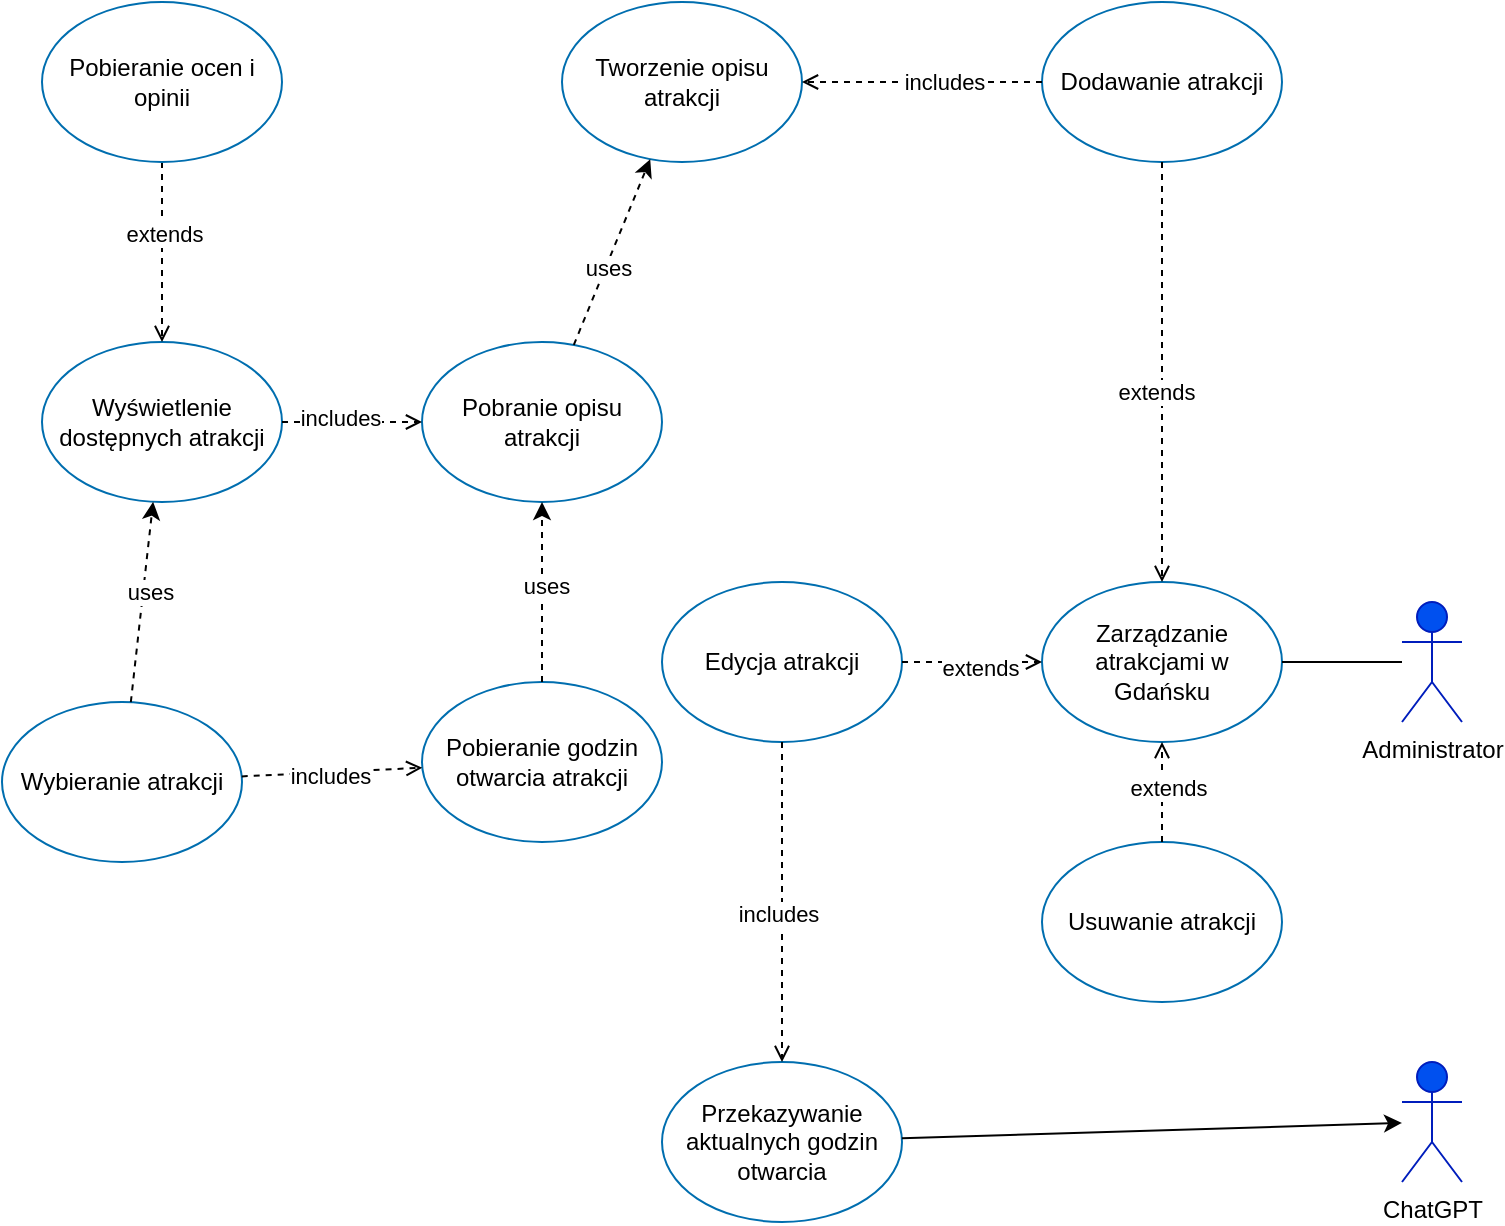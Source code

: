 <mxfile version="24.5.5" type="device">
  <diagram name="Strona-1" id="q9KYRBsMKPV_aWJsBt0g">
    <mxGraphModel dx="2589" dy="3123" grid="1" gridSize="10" guides="1" tooltips="1" connect="1" arrows="1" fold="1" page="1" pageScale="1" pageWidth="827" pageHeight="1169" math="0" shadow="0">
      <root>
        <mxCell id="0" />
        <mxCell id="1" parent="0" />
        <mxCell id="qL2xtSZ5Ieei1SLmu0Uy-1" value="Administrator" style="shape=umlActor;verticalLabelPosition=bottom;verticalAlign=top;html=1;outlineConnect=0;fillColor=#0050ef;fontColor=#000000;strokeColor=#001DBC;" vertex="1" parent="1">
          <mxGeometry x="100" y="-1950" width="30" height="60" as="geometry" />
        </mxCell>
        <mxCell id="qL2xtSZ5Ieei1SLmu0Uy-2" value="&lt;font color=&quot;#000000&quot;&gt;Zarządzanie atrakcjami w Gdańsku&lt;/font&gt;" style="ellipse;whiteSpace=wrap;html=1;fillColor=none;fontColor=default;strokeColor=#006EAF;labelBackgroundColor=none;labelBorderColor=none;labelPosition=center;verticalLabelPosition=middle;align=center;verticalAlign=middle;" vertex="1" parent="1">
          <mxGeometry x="-80" y="-1960" width="120" height="80" as="geometry" />
        </mxCell>
        <mxCell id="qL2xtSZ5Ieei1SLmu0Uy-3" value="" style="endArrow=none;html=1;rounded=0;strokeColor=#000000;endFill=0;" edge="1" parent="1" source="qL2xtSZ5Ieei1SLmu0Uy-1" target="qL2xtSZ5Ieei1SLmu0Uy-2">
          <mxGeometry width="50" height="50" relative="1" as="geometry">
            <mxPoint x="320" y="-1220" as="sourcePoint" />
            <mxPoint x="380" y="-1170" as="targetPoint" />
          </mxGeometry>
        </mxCell>
        <mxCell id="qL2xtSZ5Ieei1SLmu0Uy-4" value="&lt;font color=&quot;#000000&quot;&gt;Wyświetlenie dostępnych atrakcji&lt;/font&gt;" style="ellipse;whiteSpace=wrap;html=1;fillColor=none;fontColor=default;strokeColor=#006EAF;labelBackgroundColor=none;labelBorderColor=none;labelPosition=center;verticalLabelPosition=middle;align=center;verticalAlign=middle;" vertex="1" parent="1">
          <mxGeometry x="-580" y="-2080" width="120" height="80" as="geometry" />
        </mxCell>
        <mxCell id="qL2xtSZ5Ieei1SLmu0Uy-5" value="" style="endArrow=open;html=1;rounded=0;strokeColor=#000000;endFill=0;dashed=1;" edge="1" parent="1" source="qL2xtSZ5Ieei1SLmu0Uy-17" target="qL2xtSZ5Ieei1SLmu0Uy-4">
          <mxGeometry width="50" height="50" relative="1" as="geometry">
            <mxPoint x="-740" y="-2260" as="sourcePoint" />
            <mxPoint x="-120" y="-1930" as="targetPoint" />
          </mxGeometry>
        </mxCell>
        <mxCell id="qL2xtSZ5Ieei1SLmu0Uy-6" value="extends" style="edgeLabel;html=1;align=center;verticalAlign=middle;resizable=0;points=[];" vertex="1" connectable="0" parent="qL2xtSZ5Ieei1SLmu0Uy-5">
          <mxGeometry x="-0.178" y="1" relative="1" as="geometry">
            <mxPoint y="-1" as="offset" />
          </mxGeometry>
        </mxCell>
        <mxCell id="qL2xtSZ5Ieei1SLmu0Uy-7" value="&lt;font color=&quot;#000000&quot;&gt;Pobieranie godzin otwarcia atrakcji&lt;br&gt;&lt;/font&gt;" style="ellipse;whiteSpace=wrap;html=1;fillColor=none;fontColor=default;strokeColor=#006EAF;labelBackgroundColor=none;labelBorderColor=none;labelPosition=center;verticalLabelPosition=middle;align=center;verticalAlign=middle;" vertex="1" parent="1">
          <mxGeometry x="-390" y="-1910" width="120" height="80" as="geometry" />
        </mxCell>
        <mxCell id="qL2xtSZ5Ieei1SLmu0Uy-8" value="&lt;font color=&quot;#000000&quot;&gt;Dodawanie atrakcji&lt;/font&gt;" style="ellipse;whiteSpace=wrap;html=1;fillColor=none;fontColor=default;strokeColor=#006EAF;labelBackgroundColor=none;labelBorderColor=none;labelPosition=center;verticalLabelPosition=middle;align=center;verticalAlign=middle;" vertex="1" parent="1">
          <mxGeometry x="-80" y="-2250" width="120" height="80" as="geometry" />
        </mxCell>
        <mxCell id="qL2xtSZ5Ieei1SLmu0Uy-9" value="&lt;font color=&quot;#000000&quot;&gt;Usuwanie atrakcji&lt;/font&gt;" style="ellipse;whiteSpace=wrap;html=1;fillColor=none;fontColor=default;strokeColor=#006EAF;labelBackgroundColor=none;labelBorderColor=none;labelPosition=center;verticalLabelPosition=middle;align=center;verticalAlign=middle;" vertex="1" parent="1">
          <mxGeometry x="-80" y="-1830" width="120" height="80" as="geometry" />
        </mxCell>
        <mxCell id="qL2xtSZ5Ieei1SLmu0Uy-10" value="&lt;font color=&quot;#000000&quot;&gt;Edycja atrakcji&lt;/font&gt;" style="ellipse;whiteSpace=wrap;html=1;fillColor=none;fontColor=default;strokeColor=#006EAF;labelBackgroundColor=none;labelBorderColor=none;labelPosition=center;verticalLabelPosition=middle;align=center;verticalAlign=middle;" vertex="1" parent="1">
          <mxGeometry x="-270" y="-1960" width="120" height="80" as="geometry" />
        </mxCell>
        <mxCell id="qL2xtSZ5Ieei1SLmu0Uy-11" value="" style="endArrow=open;html=1;rounded=0;strokeColor=#000000;endFill=0;dashed=1;" edge="1" parent="1" source="qL2xtSZ5Ieei1SLmu0Uy-9" target="qL2xtSZ5Ieei1SLmu0Uy-2">
          <mxGeometry width="50" height="50" relative="1" as="geometry">
            <mxPoint x="390" y="-1768" as="sourcePoint" />
            <mxPoint x="299" y="-1757" as="targetPoint" />
          </mxGeometry>
        </mxCell>
        <mxCell id="qL2xtSZ5Ieei1SLmu0Uy-12" value="extends" style="edgeLabel;html=1;align=center;verticalAlign=middle;resizable=0;points=[];" vertex="1" connectable="0" parent="qL2xtSZ5Ieei1SLmu0Uy-11">
          <mxGeometry x="0.095" y="-3" relative="1" as="geometry">
            <mxPoint as="offset" />
          </mxGeometry>
        </mxCell>
        <mxCell id="qL2xtSZ5Ieei1SLmu0Uy-13" value="" style="endArrow=open;html=1;rounded=0;strokeColor=#000000;endFill=0;dashed=1;" edge="1" parent="1" source="qL2xtSZ5Ieei1SLmu0Uy-8" target="qL2xtSZ5Ieei1SLmu0Uy-2">
          <mxGeometry width="50" height="50" relative="1" as="geometry">
            <mxPoint x="301" y="-1675" as="sourcePoint" />
            <mxPoint x="269" y="-1715" as="targetPoint" />
          </mxGeometry>
        </mxCell>
        <mxCell id="qL2xtSZ5Ieei1SLmu0Uy-14" value="extends" style="edgeLabel;html=1;align=center;verticalAlign=middle;resizable=0;points=[];" vertex="1" connectable="0" parent="qL2xtSZ5Ieei1SLmu0Uy-13">
          <mxGeometry x="0.095" y="-3" relative="1" as="geometry">
            <mxPoint as="offset" />
          </mxGeometry>
        </mxCell>
        <mxCell id="qL2xtSZ5Ieei1SLmu0Uy-15" value="" style="endArrow=open;html=1;rounded=0;strokeColor=#000000;endFill=0;dashed=1;" edge="1" parent="1" source="qL2xtSZ5Ieei1SLmu0Uy-10" target="qL2xtSZ5Ieei1SLmu0Uy-2">
          <mxGeometry width="50" height="50" relative="1" as="geometry">
            <mxPoint x="301" y="-1675" as="sourcePoint" />
            <mxPoint x="269" y="-1715" as="targetPoint" />
          </mxGeometry>
        </mxCell>
        <mxCell id="qL2xtSZ5Ieei1SLmu0Uy-16" value="extends" style="edgeLabel;html=1;align=center;verticalAlign=middle;resizable=0;points=[];" vertex="1" connectable="0" parent="qL2xtSZ5Ieei1SLmu0Uy-15">
          <mxGeometry x="0.095" y="-3" relative="1" as="geometry">
            <mxPoint as="offset" />
          </mxGeometry>
        </mxCell>
        <mxCell id="qL2xtSZ5Ieei1SLmu0Uy-17" value="&lt;font color=&quot;#000000&quot;&gt;Pobieranie ocen i opinii&lt;/font&gt;" style="ellipse;whiteSpace=wrap;html=1;fillColor=none;fontColor=default;strokeColor=#006EAF;labelBackgroundColor=none;labelBorderColor=none;labelPosition=center;verticalLabelPosition=middle;align=center;verticalAlign=middle;" vertex="1" parent="1">
          <mxGeometry x="-580" y="-2250" width="120" height="80" as="geometry" />
        </mxCell>
        <mxCell id="qL2xtSZ5Ieei1SLmu0Uy-18" value="&lt;font color=&quot;#000000&quot;&gt;Wybieranie atrakcji&lt;/font&gt;" style="ellipse;whiteSpace=wrap;html=1;fillColor=none;fontColor=default;strokeColor=#006EAF;labelBackgroundColor=none;labelBorderColor=none;labelPosition=center;verticalLabelPosition=middle;align=center;verticalAlign=middle;" vertex="1" parent="1">
          <mxGeometry x="-600" y="-1900" width="120" height="80" as="geometry" />
        </mxCell>
        <mxCell id="qL2xtSZ5Ieei1SLmu0Uy-19" value="" style="endArrow=classic;html=1;rounded=0;strokeColor=#000000;endFill=1;dashed=1;" edge="1" parent="1" source="qL2xtSZ5Ieei1SLmu0Uy-18" target="qL2xtSZ5Ieei1SLmu0Uy-4">
          <mxGeometry width="50" height="50" relative="1" as="geometry">
            <mxPoint x="-240" y="-1890" as="sourcePoint" />
            <mxPoint x="-320" y="-1820" as="targetPoint" />
          </mxGeometry>
        </mxCell>
        <mxCell id="qL2xtSZ5Ieei1SLmu0Uy-20" value="uses" style="edgeLabel;html=1;align=center;verticalAlign=middle;resizable=0;points=[];" vertex="1" connectable="0" parent="qL2xtSZ5Ieei1SLmu0Uy-19">
          <mxGeometry x="0.116" y="-3" relative="1" as="geometry">
            <mxPoint as="offset" />
          </mxGeometry>
        </mxCell>
        <mxCell id="qL2xtSZ5Ieei1SLmu0Uy-21" value="&lt;font color=&quot;#000000&quot;&gt;Tworzenie opisu atrakcji&lt;/font&gt;" style="ellipse;whiteSpace=wrap;html=1;fillColor=none;fontColor=default;strokeColor=#006EAF;labelBackgroundColor=none;labelBorderColor=none;labelPosition=center;verticalLabelPosition=middle;align=center;verticalAlign=middle;" vertex="1" parent="1">
          <mxGeometry x="-320" y="-2250" width="120" height="80" as="geometry" />
        </mxCell>
        <mxCell id="qL2xtSZ5Ieei1SLmu0Uy-22" value="&lt;font color=&quot;#000000&quot;&gt;Pobranie opisu atrakcji&lt;/font&gt;" style="ellipse;whiteSpace=wrap;html=1;fillColor=none;fontColor=default;strokeColor=#006EAF;labelBackgroundColor=none;labelBorderColor=none;labelPosition=center;verticalLabelPosition=middle;align=center;verticalAlign=middle;" vertex="1" parent="1">
          <mxGeometry x="-390" y="-2080" width="120" height="80" as="geometry" />
        </mxCell>
        <mxCell id="qL2xtSZ5Ieei1SLmu0Uy-23" value="" style="endArrow=classic;html=1;rounded=0;strokeColor=#000000;endFill=1;dashed=1;" edge="1" parent="1" source="qL2xtSZ5Ieei1SLmu0Uy-22" target="qL2xtSZ5Ieei1SLmu0Uy-21">
          <mxGeometry width="50" height="50" relative="1" as="geometry">
            <mxPoint x="-281" y="-1592" as="sourcePoint" />
            <mxPoint x="-249" y="-1588" as="targetPoint" />
          </mxGeometry>
        </mxCell>
        <mxCell id="qL2xtSZ5Ieei1SLmu0Uy-24" value="uses" style="edgeLabel;html=1;align=center;verticalAlign=middle;resizable=0;points=[];" vertex="1" connectable="0" parent="qL2xtSZ5Ieei1SLmu0Uy-23">
          <mxGeometry x="-0.167" y="-1" relative="1" as="geometry">
            <mxPoint as="offset" />
          </mxGeometry>
        </mxCell>
        <mxCell id="qL2xtSZ5Ieei1SLmu0Uy-25" value="" style="endArrow=open;html=1;rounded=0;strokeColor=#000000;endFill=0;dashed=1;" edge="1" parent="1" source="qL2xtSZ5Ieei1SLmu0Uy-4" target="qL2xtSZ5Ieei1SLmu0Uy-22">
          <mxGeometry width="50" height="50" relative="1" as="geometry">
            <mxPoint x="-486" y="-1827" as="sourcePoint" />
            <mxPoint x="-314" y="-1933" as="targetPoint" />
          </mxGeometry>
        </mxCell>
        <mxCell id="qL2xtSZ5Ieei1SLmu0Uy-26" value="includes" style="edgeLabel;html=1;align=center;verticalAlign=middle;resizable=0;points=[];" vertex="1" connectable="0" parent="qL2xtSZ5Ieei1SLmu0Uy-25">
          <mxGeometry x="-0.178" y="1" relative="1" as="geometry">
            <mxPoint y="-1" as="offset" />
          </mxGeometry>
        </mxCell>
        <mxCell id="qL2xtSZ5Ieei1SLmu0Uy-27" value="" style="endArrow=open;html=1;rounded=0;strokeColor=#000000;endFill=0;dashed=1;" edge="1" parent="1" source="qL2xtSZ5Ieei1SLmu0Uy-18" target="qL2xtSZ5Ieei1SLmu0Uy-7">
          <mxGeometry width="50" height="50" relative="1" as="geometry">
            <mxPoint x="-560" y="-1738" as="sourcePoint" />
            <mxPoint x="-480" y="-1702" as="targetPoint" />
          </mxGeometry>
        </mxCell>
        <mxCell id="qL2xtSZ5Ieei1SLmu0Uy-28" value="includes" style="edgeLabel;html=1;align=center;verticalAlign=middle;resizable=0;points=[];" vertex="1" connectable="0" parent="qL2xtSZ5Ieei1SLmu0Uy-27">
          <mxGeometry x="-0.033" y="-2" relative="1" as="geometry">
            <mxPoint as="offset" />
          </mxGeometry>
        </mxCell>
        <mxCell id="qL2xtSZ5Ieei1SLmu0Uy-29" value="" style="endArrow=classic;html=1;rounded=0;strokeColor=#000000;endFill=1;dashed=1;" edge="1" parent="1" source="qL2xtSZ5Ieei1SLmu0Uy-7" target="qL2xtSZ5Ieei1SLmu0Uy-22">
          <mxGeometry width="50" height="50" relative="1" as="geometry">
            <mxPoint x="-55" y="-1941" as="sourcePoint" />
            <mxPoint x="15" y="-1759" as="targetPoint" />
          </mxGeometry>
        </mxCell>
        <mxCell id="qL2xtSZ5Ieei1SLmu0Uy-30" value="uses" style="edgeLabel;html=1;align=center;verticalAlign=middle;resizable=0;points=[];" vertex="1" connectable="0" parent="qL2xtSZ5Ieei1SLmu0Uy-29">
          <mxGeometry x="0.075" y="-2" relative="1" as="geometry">
            <mxPoint as="offset" />
          </mxGeometry>
        </mxCell>
        <mxCell id="qL2xtSZ5Ieei1SLmu0Uy-31" value="" style="endArrow=open;html=1;rounded=0;strokeColor=#000000;endFill=0;dashed=1;" edge="1" parent="1" source="qL2xtSZ5Ieei1SLmu0Uy-8" target="qL2xtSZ5Ieei1SLmu0Uy-21">
          <mxGeometry width="50" height="50" relative="1" as="geometry">
            <mxPoint x="230" y="-2090" as="sourcePoint" />
            <mxPoint x="488" y="-2028" as="targetPoint" />
          </mxGeometry>
        </mxCell>
        <mxCell id="qL2xtSZ5Ieei1SLmu0Uy-32" value="includes" style="edgeLabel;html=1;align=center;verticalAlign=middle;resizable=0;points=[];" vertex="1" connectable="0" parent="qL2xtSZ5Ieei1SLmu0Uy-31">
          <mxGeometry x="-0.178" y="1" relative="1" as="geometry">
            <mxPoint y="-1" as="offset" />
          </mxGeometry>
        </mxCell>
        <mxCell id="qL2xtSZ5Ieei1SLmu0Uy-33" value="ChatGPT" style="shape=umlActor;verticalLabelPosition=bottom;verticalAlign=top;html=1;outlineConnect=0;fillColor=#0050ef;fontColor=#000000;strokeColor=#001DBC;" vertex="1" parent="1">
          <mxGeometry x="100" y="-1720" width="30" height="60" as="geometry" />
        </mxCell>
        <mxCell id="qL2xtSZ5Ieei1SLmu0Uy-34" value="Przekazywanie&lt;br&gt;aktualnych godzin otwarcia" style="ellipse;whiteSpace=wrap;html=1;fillColor=none;fontColor=default;strokeColor=#006EAF;labelBackgroundColor=none;labelBorderColor=none;labelPosition=center;verticalLabelPosition=middle;align=center;verticalAlign=middle;" vertex="1" parent="1">
          <mxGeometry x="-270" y="-1720" width="120" height="80" as="geometry" />
        </mxCell>
        <mxCell id="qL2xtSZ5Ieei1SLmu0Uy-35" value="" style="endArrow=classic;html=1;rounded=0;" edge="1" parent="1" source="qL2xtSZ5Ieei1SLmu0Uy-34" target="qL2xtSZ5Ieei1SLmu0Uy-33">
          <mxGeometry width="50" height="50" relative="1" as="geometry">
            <mxPoint x="240" y="-2050" as="sourcePoint" />
            <mxPoint x="290" y="-2100" as="targetPoint" />
          </mxGeometry>
        </mxCell>
        <mxCell id="qL2xtSZ5Ieei1SLmu0Uy-36" value="" style="endArrow=open;html=1;rounded=0;strokeColor=#000000;endFill=0;dashed=1;" edge="1" parent="1" source="qL2xtSZ5Ieei1SLmu0Uy-10" target="qL2xtSZ5Ieei1SLmu0Uy-34">
          <mxGeometry width="50" height="50" relative="1" as="geometry">
            <mxPoint x="420" y="-1748" as="sourcePoint" />
            <mxPoint x="676" y="-2020" as="targetPoint" />
          </mxGeometry>
        </mxCell>
        <mxCell id="qL2xtSZ5Ieei1SLmu0Uy-37" value="includes" style="edgeLabel;html=1;align=center;verticalAlign=middle;resizable=0;points=[];" vertex="1" connectable="0" parent="qL2xtSZ5Ieei1SLmu0Uy-36">
          <mxGeometry x="0.067" y="-2" relative="1" as="geometry">
            <mxPoint as="offset" />
          </mxGeometry>
        </mxCell>
      </root>
    </mxGraphModel>
  </diagram>
</mxfile>

